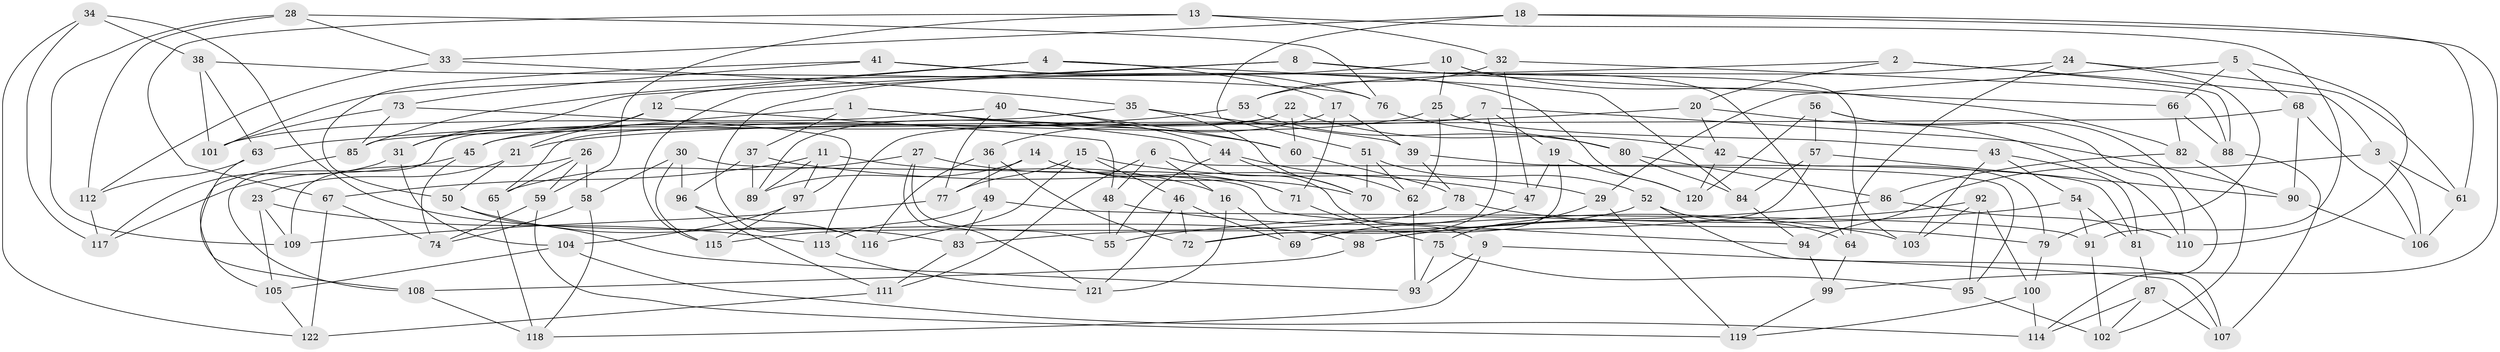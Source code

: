 // Generated by graph-tools (version 1.1) at 2025/26/03/09/25 03:26:56]
// undirected, 122 vertices, 244 edges
graph export_dot {
graph [start="1"]
  node [color=gray90,style=filled];
  1;
  2;
  3;
  4;
  5;
  6;
  7;
  8;
  9;
  10;
  11;
  12;
  13;
  14;
  15;
  16;
  17;
  18;
  19;
  20;
  21;
  22;
  23;
  24;
  25;
  26;
  27;
  28;
  29;
  30;
  31;
  32;
  33;
  34;
  35;
  36;
  37;
  38;
  39;
  40;
  41;
  42;
  43;
  44;
  45;
  46;
  47;
  48;
  49;
  50;
  51;
  52;
  53;
  54;
  55;
  56;
  57;
  58;
  59;
  60;
  61;
  62;
  63;
  64;
  65;
  66;
  67;
  68;
  69;
  70;
  71;
  72;
  73;
  74;
  75;
  76;
  77;
  78;
  79;
  80;
  81;
  82;
  83;
  84;
  85;
  86;
  87;
  88;
  89;
  90;
  91;
  92;
  93;
  94;
  95;
  96;
  97;
  98;
  99;
  100;
  101;
  102;
  103;
  104;
  105;
  106;
  107;
  108;
  109;
  110;
  111;
  112;
  113;
  114;
  115;
  116;
  117;
  118;
  119;
  120;
  121;
  122;
  1 -- 9;
  1 -- 37;
  1 -- 45;
  1 -- 60;
  2 -- 20;
  2 -- 3;
  2 -- 101;
  2 -- 88;
  3 -- 61;
  3 -- 106;
  3 -- 94;
  4 -- 84;
  4 -- 85;
  4 -- 12;
  4 -- 17;
  5 -- 68;
  5 -- 66;
  5 -- 29;
  5 -- 110;
  6 -- 48;
  6 -- 95;
  6 -- 111;
  6 -- 16;
  7 -- 113;
  7 -- 19;
  7 -- 90;
  7 -- 72;
  8 -- 115;
  8 -- 64;
  8 -- 66;
  8 -- 31;
  9 -- 118;
  9 -- 107;
  9 -- 93;
  10 -- 25;
  10 -- 103;
  10 -- 116;
  10 -- 82;
  11 -- 97;
  11 -- 67;
  11 -- 16;
  11 -- 89;
  12 -- 48;
  12 -- 21;
  12 -- 31;
  13 -- 59;
  13 -- 32;
  13 -- 91;
  13 -- 67;
  14 -- 89;
  14 -- 77;
  14 -- 70;
  14 -- 71;
  15 -- 116;
  15 -- 77;
  15 -- 29;
  15 -- 46;
  16 -- 69;
  16 -- 121;
  17 -- 36;
  17 -- 71;
  17 -- 39;
  18 -- 51;
  18 -- 61;
  18 -- 99;
  18 -- 33;
  19 -- 120;
  19 -- 69;
  19 -- 47;
  20 -- 21;
  20 -- 42;
  20 -- 110;
  21 -- 23;
  21 -- 50;
  22 -- 108;
  22 -- 60;
  22 -- 89;
  22 -- 42;
  23 -- 105;
  23 -- 113;
  23 -- 109;
  24 -- 53;
  24 -- 64;
  24 -- 61;
  24 -- 79;
  25 -- 43;
  25 -- 62;
  25 -- 45;
  26 -- 58;
  26 -- 65;
  26 -- 59;
  26 -- 109;
  27 -- 71;
  27 -- 121;
  27 -- 55;
  27 -- 65;
  28 -- 76;
  28 -- 33;
  28 -- 109;
  28 -- 112;
  29 -- 119;
  29 -- 75;
  30 -- 115;
  30 -- 58;
  30 -- 94;
  30 -- 96;
  31 -- 104;
  31 -- 117;
  32 -- 53;
  32 -- 88;
  32 -- 47;
  33 -- 112;
  33 -- 35;
  34 -- 38;
  34 -- 98;
  34 -- 122;
  34 -- 117;
  35 -- 70;
  35 -- 39;
  35 -- 65;
  36 -- 72;
  36 -- 116;
  36 -- 49;
  37 -- 96;
  37 -- 47;
  37 -- 89;
  38 -- 101;
  38 -- 63;
  38 -- 76;
  39 -- 78;
  39 -- 81;
  40 -- 101;
  40 -- 60;
  40 -- 44;
  40 -- 77;
  41 -- 120;
  41 -- 73;
  41 -- 76;
  41 -- 50;
  42 -- 79;
  42 -- 120;
  43 -- 103;
  43 -- 81;
  43 -- 54;
  44 -- 62;
  44 -- 55;
  44 -- 70;
  45 -- 117;
  45 -- 74;
  46 -- 69;
  46 -- 72;
  46 -- 121;
  47 -- 69;
  48 -- 55;
  48 -- 103;
  49 -- 83;
  49 -- 113;
  49 -- 91;
  50 -- 83;
  50 -- 93;
  51 -- 62;
  51 -- 70;
  51 -- 52;
  52 -- 83;
  52 -- 64;
  52 -- 107;
  53 -- 80;
  53 -- 63;
  54 -- 91;
  54 -- 81;
  54 -- 55;
  56 -- 110;
  56 -- 120;
  56 -- 57;
  56 -- 114;
  57 -- 72;
  57 -- 90;
  57 -- 84;
  58 -- 74;
  58 -- 118;
  59 -- 74;
  59 -- 119;
  60 -- 78;
  61 -- 106;
  62 -- 93;
  63 -- 112;
  63 -- 108;
  64 -- 99;
  65 -- 118;
  66 -- 82;
  66 -- 88;
  67 -- 122;
  67 -- 74;
  68 -- 106;
  68 -- 85;
  68 -- 90;
  71 -- 75;
  73 -- 101;
  73 -- 97;
  73 -- 85;
  75 -- 95;
  75 -- 93;
  76 -- 80;
  77 -- 109;
  78 -- 115;
  78 -- 79;
  79 -- 100;
  80 -- 86;
  80 -- 84;
  81 -- 87;
  82 -- 86;
  82 -- 102;
  83 -- 111;
  84 -- 94;
  85 -- 105;
  86 -- 110;
  86 -- 98;
  87 -- 107;
  87 -- 114;
  87 -- 102;
  88 -- 107;
  90 -- 106;
  91 -- 102;
  92 -- 103;
  92 -- 95;
  92 -- 98;
  92 -- 100;
  94 -- 99;
  95 -- 102;
  96 -- 116;
  96 -- 111;
  97 -- 104;
  97 -- 115;
  98 -- 108;
  99 -- 119;
  100 -- 119;
  100 -- 114;
  104 -- 114;
  104 -- 105;
  105 -- 122;
  108 -- 118;
  111 -- 122;
  112 -- 117;
  113 -- 121;
}
